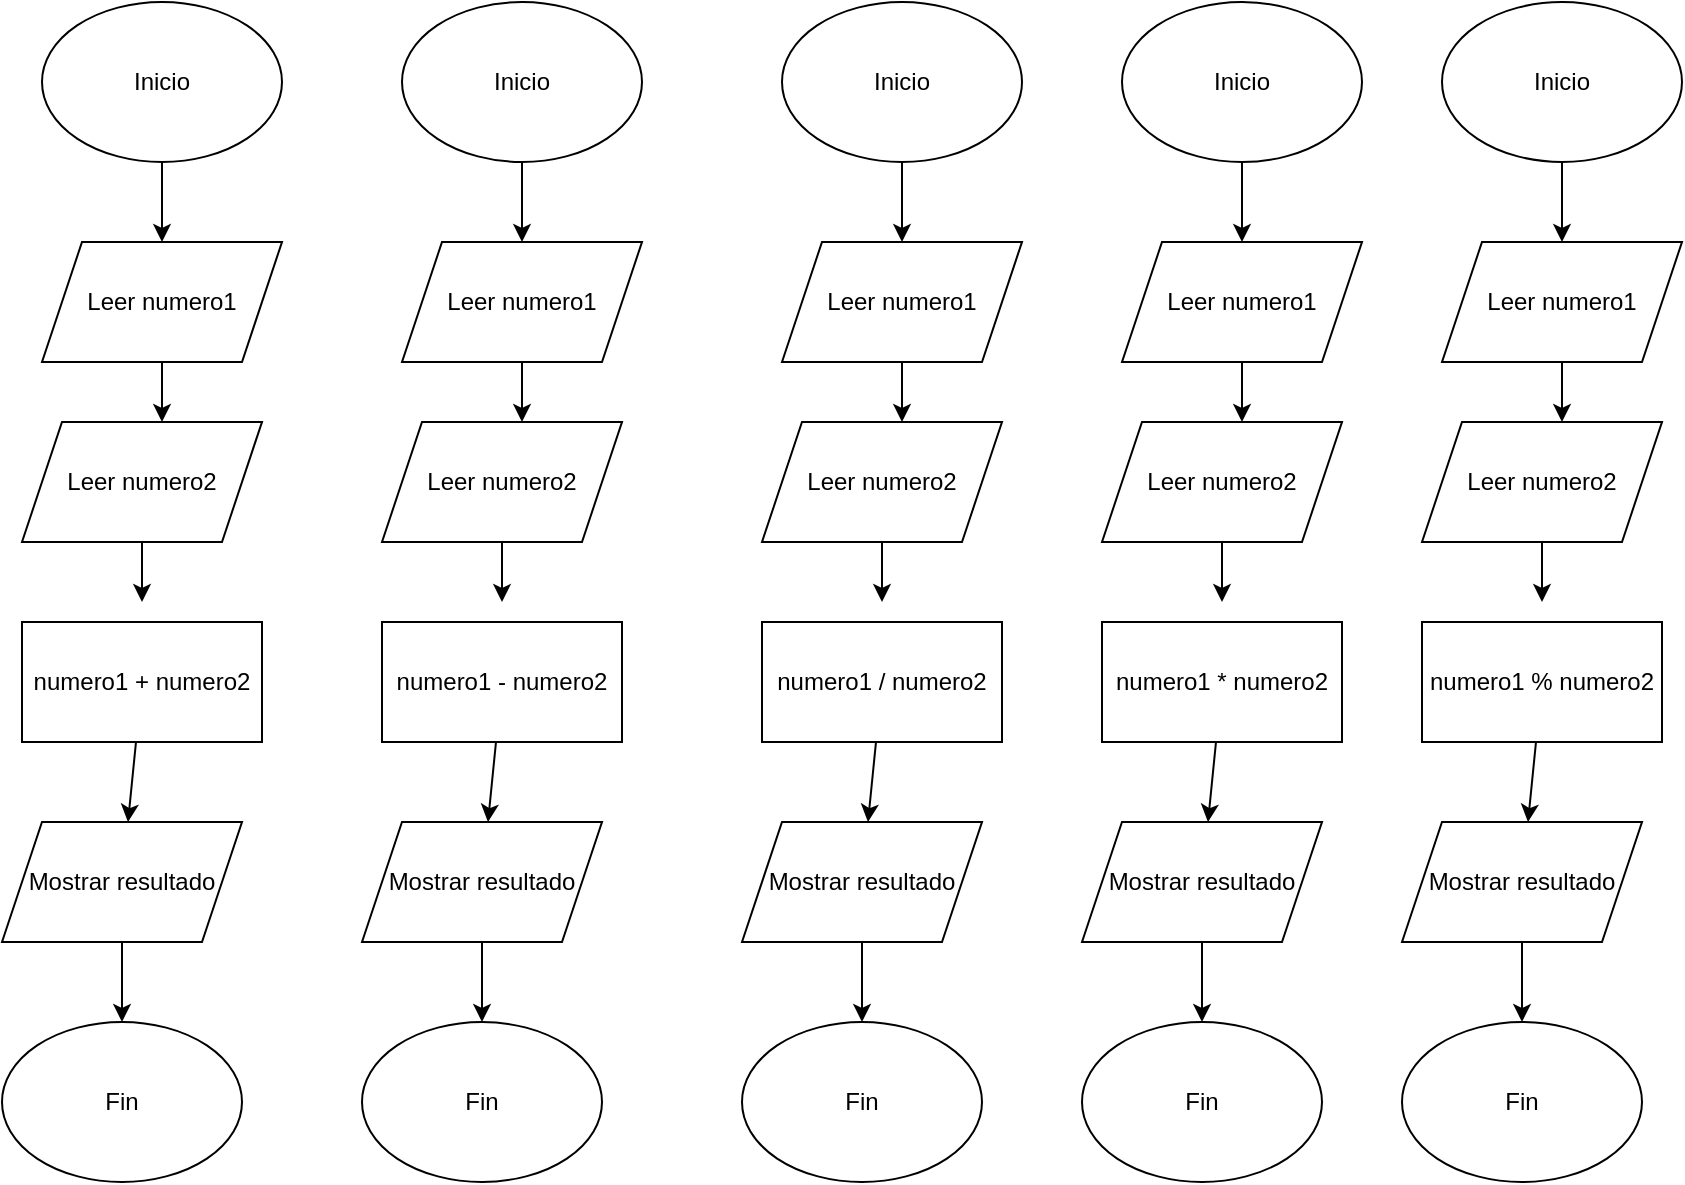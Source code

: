<mxfile>
    <diagram id="7-_-SQNRHe83D30T3gIb" name="Page-1">
        <mxGraphModel dx="868" dy="784" grid="1" gridSize="10" guides="1" tooltips="1" connect="1" arrows="1" fold="1" page="1" pageScale="1" pageWidth="827" pageHeight="1169" math="0" shadow="0">
            <root>
                <mxCell id="0"/>
                <mxCell id="1" parent="0"/>
                <mxCell id="5" value="" style="edgeStyle=none;html=1;" edge="1" parent="1" source="2" target="3">
                    <mxGeometry relative="1" as="geometry"/>
                </mxCell>
                <mxCell id="2" value="Inicio&lt;br&gt;" style="ellipse;whiteSpace=wrap;html=1;" vertex="1" parent="1">
                    <mxGeometry x="50" y="20" width="120" height="80" as="geometry"/>
                </mxCell>
                <mxCell id="6" value="" style="edgeStyle=none;html=1;" edge="1" parent="1" source="3">
                    <mxGeometry relative="1" as="geometry">
                        <mxPoint x="110" y="230" as="targetPoint"/>
                    </mxGeometry>
                </mxCell>
                <mxCell id="3" value="Leer numero1" style="shape=parallelogram;perimeter=parallelogramPerimeter;whiteSpace=wrap;html=1;fixedSize=1;" vertex="1" parent="1">
                    <mxGeometry x="50" y="140" width="120" height="60" as="geometry"/>
                </mxCell>
                <mxCell id="10" style="edgeStyle=none;html=1;" edge="1" parent="1" source="4">
                    <mxGeometry relative="1" as="geometry">
                        <mxPoint x="100" y="320" as="targetPoint"/>
                    </mxGeometry>
                </mxCell>
                <mxCell id="4" value="Leer numero2" style="shape=parallelogram;perimeter=parallelogramPerimeter;whiteSpace=wrap;html=1;fixedSize=1;" vertex="1" parent="1">
                    <mxGeometry x="40" y="230" width="120" height="60" as="geometry"/>
                </mxCell>
                <mxCell id="11" value="" style="edgeStyle=none;html=1;" edge="1" parent="1" source="7" target="8">
                    <mxGeometry relative="1" as="geometry"/>
                </mxCell>
                <mxCell id="7" value="numero1 + numero2" style="rounded=0;whiteSpace=wrap;html=1;" vertex="1" parent="1">
                    <mxGeometry x="40" y="330" width="120" height="60" as="geometry"/>
                </mxCell>
                <mxCell id="12" value="" style="edgeStyle=none;html=1;" edge="1" parent="1" source="8" target="9">
                    <mxGeometry relative="1" as="geometry"/>
                </mxCell>
                <mxCell id="8" value="Mostrar resultado" style="shape=parallelogram;perimeter=parallelogramPerimeter;whiteSpace=wrap;html=1;fixedSize=1;" vertex="1" parent="1">
                    <mxGeometry x="30" y="430" width="120" height="60" as="geometry"/>
                </mxCell>
                <mxCell id="9" value="Fin" style="ellipse;whiteSpace=wrap;html=1;" vertex="1" parent="1">
                    <mxGeometry x="30" y="530" width="120" height="80" as="geometry"/>
                </mxCell>
                <mxCell id="45" value="" style="edgeStyle=none;html=1;" edge="1" parent="1" source="46" target="48">
                    <mxGeometry relative="1" as="geometry"/>
                </mxCell>
                <mxCell id="46" value="Inicio&lt;br&gt;" style="ellipse;whiteSpace=wrap;html=1;" vertex="1" parent="1">
                    <mxGeometry x="230" y="20" width="120" height="80" as="geometry"/>
                </mxCell>
                <mxCell id="47" value="" style="edgeStyle=none;html=1;" edge="1" parent="1" source="48">
                    <mxGeometry relative="1" as="geometry">
                        <mxPoint x="290" y="230" as="targetPoint"/>
                    </mxGeometry>
                </mxCell>
                <mxCell id="48" value="Leer numero1" style="shape=parallelogram;perimeter=parallelogramPerimeter;whiteSpace=wrap;html=1;fixedSize=1;" vertex="1" parent="1">
                    <mxGeometry x="230" y="140" width="120" height="60" as="geometry"/>
                </mxCell>
                <mxCell id="49" style="edgeStyle=none;html=1;" edge="1" parent="1" source="50">
                    <mxGeometry relative="1" as="geometry">
                        <mxPoint x="280" y="320" as="targetPoint"/>
                    </mxGeometry>
                </mxCell>
                <mxCell id="50" value="Leer numero2" style="shape=parallelogram;perimeter=parallelogramPerimeter;whiteSpace=wrap;html=1;fixedSize=1;" vertex="1" parent="1">
                    <mxGeometry x="220" y="230" width="120" height="60" as="geometry"/>
                </mxCell>
                <mxCell id="51" value="" style="edgeStyle=none;html=1;" edge="1" parent="1" source="52" target="54">
                    <mxGeometry relative="1" as="geometry"/>
                </mxCell>
                <mxCell id="52" value="numero1 - numero2" style="rounded=0;whiteSpace=wrap;html=1;" vertex="1" parent="1">
                    <mxGeometry x="220" y="330" width="120" height="60" as="geometry"/>
                </mxCell>
                <mxCell id="53" value="" style="edgeStyle=none;html=1;" edge="1" parent="1" source="54" target="55">
                    <mxGeometry relative="1" as="geometry"/>
                </mxCell>
                <mxCell id="54" value="Mostrar resultado" style="shape=parallelogram;perimeter=parallelogramPerimeter;whiteSpace=wrap;html=1;fixedSize=1;" vertex="1" parent="1">
                    <mxGeometry x="210" y="430" width="120" height="60" as="geometry"/>
                </mxCell>
                <mxCell id="55" value="Fin" style="ellipse;whiteSpace=wrap;html=1;" vertex="1" parent="1">
                    <mxGeometry x="210" y="530" width="120" height="80" as="geometry"/>
                </mxCell>
                <mxCell id="56" value="" style="edgeStyle=none;html=1;" edge="1" parent="1" source="57" target="59">
                    <mxGeometry relative="1" as="geometry"/>
                </mxCell>
                <mxCell id="57" value="Inicio&lt;br&gt;" style="ellipse;whiteSpace=wrap;html=1;" vertex="1" parent="1">
                    <mxGeometry x="420" y="20" width="120" height="80" as="geometry"/>
                </mxCell>
                <mxCell id="58" value="" style="edgeStyle=none;html=1;" edge="1" parent="1" source="59">
                    <mxGeometry relative="1" as="geometry">
                        <mxPoint x="480" y="230" as="targetPoint"/>
                    </mxGeometry>
                </mxCell>
                <mxCell id="59" value="Leer numero1" style="shape=parallelogram;perimeter=parallelogramPerimeter;whiteSpace=wrap;html=1;fixedSize=1;" vertex="1" parent="1">
                    <mxGeometry x="420" y="140" width="120" height="60" as="geometry"/>
                </mxCell>
                <mxCell id="60" style="edgeStyle=none;html=1;" edge="1" parent="1" source="61">
                    <mxGeometry relative="1" as="geometry">
                        <mxPoint x="470" y="320" as="targetPoint"/>
                    </mxGeometry>
                </mxCell>
                <mxCell id="61" value="Leer numero2" style="shape=parallelogram;perimeter=parallelogramPerimeter;whiteSpace=wrap;html=1;fixedSize=1;" vertex="1" parent="1">
                    <mxGeometry x="410" y="230" width="120" height="60" as="geometry"/>
                </mxCell>
                <mxCell id="62" value="" style="edgeStyle=none;html=1;" edge="1" parent="1" source="63" target="65">
                    <mxGeometry relative="1" as="geometry"/>
                </mxCell>
                <mxCell id="63" value="numero1 / numero2" style="rounded=0;whiteSpace=wrap;html=1;" vertex="1" parent="1">
                    <mxGeometry x="410" y="330" width="120" height="60" as="geometry"/>
                </mxCell>
                <mxCell id="64" value="" style="edgeStyle=none;html=1;" edge="1" parent="1" source="65" target="66">
                    <mxGeometry relative="1" as="geometry"/>
                </mxCell>
                <mxCell id="65" value="Mostrar resultado" style="shape=parallelogram;perimeter=parallelogramPerimeter;whiteSpace=wrap;html=1;fixedSize=1;" vertex="1" parent="1">
                    <mxGeometry x="400" y="430" width="120" height="60" as="geometry"/>
                </mxCell>
                <mxCell id="66" value="Fin" style="ellipse;whiteSpace=wrap;html=1;" vertex="1" parent="1">
                    <mxGeometry x="400" y="530" width="120" height="80" as="geometry"/>
                </mxCell>
                <mxCell id="67" value="" style="edgeStyle=none;html=1;" edge="1" parent="1" source="68" target="70">
                    <mxGeometry relative="1" as="geometry"/>
                </mxCell>
                <mxCell id="68" value="Inicio&lt;br&gt;" style="ellipse;whiteSpace=wrap;html=1;" vertex="1" parent="1">
                    <mxGeometry x="590" y="20" width="120" height="80" as="geometry"/>
                </mxCell>
                <mxCell id="69" value="" style="edgeStyle=none;html=1;" edge="1" parent="1" source="70">
                    <mxGeometry relative="1" as="geometry">
                        <mxPoint x="650" y="230" as="targetPoint"/>
                    </mxGeometry>
                </mxCell>
                <mxCell id="70" value="Leer numero1" style="shape=parallelogram;perimeter=parallelogramPerimeter;whiteSpace=wrap;html=1;fixedSize=1;" vertex="1" parent="1">
                    <mxGeometry x="590" y="140" width="120" height="60" as="geometry"/>
                </mxCell>
                <mxCell id="71" style="edgeStyle=none;html=1;" edge="1" parent="1" source="72">
                    <mxGeometry relative="1" as="geometry">
                        <mxPoint x="640" y="320" as="targetPoint"/>
                    </mxGeometry>
                </mxCell>
                <mxCell id="72" value="Leer numero2" style="shape=parallelogram;perimeter=parallelogramPerimeter;whiteSpace=wrap;html=1;fixedSize=1;" vertex="1" parent="1">
                    <mxGeometry x="580" y="230" width="120" height="60" as="geometry"/>
                </mxCell>
                <mxCell id="73" value="" style="edgeStyle=none;html=1;" edge="1" parent="1" source="74" target="76">
                    <mxGeometry relative="1" as="geometry"/>
                </mxCell>
                <mxCell id="74" value="numero1 * numero2" style="rounded=0;whiteSpace=wrap;html=1;" vertex="1" parent="1">
                    <mxGeometry x="580" y="330" width="120" height="60" as="geometry"/>
                </mxCell>
                <mxCell id="75" value="" style="edgeStyle=none;html=1;" edge="1" parent="1" source="76" target="77">
                    <mxGeometry relative="1" as="geometry"/>
                </mxCell>
                <mxCell id="76" value="Mostrar resultado" style="shape=parallelogram;perimeter=parallelogramPerimeter;whiteSpace=wrap;html=1;fixedSize=1;" vertex="1" parent="1">
                    <mxGeometry x="570" y="430" width="120" height="60" as="geometry"/>
                </mxCell>
                <mxCell id="77" value="Fin" style="ellipse;whiteSpace=wrap;html=1;" vertex="1" parent="1">
                    <mxGeometry x="570" y="530" width="120" height="80" as="geometry"/>
                </mxCell>
                <mxCell id="78" value="" style="edgeStyle=none;html=1;" edge="1" parent="1" source="79" target="81">
                    <mxGeometry relative="1" as="geometry"/>
                </mxCell>
                <mxCell id="79" value="Inicio&lt;br&gt;" style="ellipse;whiteSpace=wrap;html=1;" vertex="1" parent="1">
                    <mxGeometry x="750" y="20" width="120" height="80" as="geometry"/>
                </mxCell>
                <mxCell id="80" value="" style="edgeStyle=none;html=1;" edge="1" parent="1" source="81">
                    <mxGeometry relative="1" as="geometry">
                        <mxPoint x="810" y="230" as="targetPoint"/>
                    </mxGeometry>
                </mxCell>
                <mxCell id="81" value="Leer numero1" style="shape=parallelogram;perimeter=parallelogramPerimeter;whiteSpace=wrap;html=1;fixedSize=1;" vertex="1" parent="1">
                    <mxGeometry x="750" y="140" width="120" height="60" as="geometry"/>
                </mxCell>
                <mxCell id="82" style="edgeStyle=none;html=1;" edge="1" parent="1" source="83">
                    <mxGeometry relative="1" as="geometry">
                        <mxPoint x="800" y="320" as="targetPoint"/>
                    </mxGeometry>
                </mxCell>
                <mxCell id="83" value="Leer numero2" style="shape=parallelogram;perimeter=parallelogramPerimeter;whiteSpace=wrap;html=1;fixedSize=1;" vertex="1" parent="1">
                    <mxGeometry x="740" y="230" width="120" height="60" as="geometry"/>
                </mxCell>
                <mxCell id="84" value="" style="edgeStyle=none;html=1;" edge="1" parent="1" source="85" target="87">
                    <mxGeometry relative="1" as="geometry"/>
                </mxCell>
                <mxCell id="85" value="numero1 % numero2" style="rounded=0;whiteSpace=wrap;html=1;" vertex="1" parent="1">
                    <mxGeometry x="740" y="330" width="120" height="60" as="geometry"/>
                </mxCell>
                <mxCell id="86" value="" style="edgeStyle=none;html=1;" edge="1" parent="1" source="87" target="88">
                    <mxGeometry relative="1" as="geometry"/>
                </mxCell>
                <mxCell id="87" value="Mostrar resultado" style="shape=parallelogram;perimeter=parallelogramPerimeter;whiteSpace=wrap;html=1;fixedSize=1;" vertex="1" parent="1">
                    <mxGeometry x="730" y="430" width="120" height="60" as="geometry"/>
                </mxCell>
                <mxCell id="88" value="Fin" style="ellipse;whiteSpace=wrap;html=1;" vertex="1" parent="1">
                    <mxGeometry x="730" y="530" width="120" height="80" as="geometry"/>
                </mxCell>
            </root>
        </mxGraphModel>
    </diagram>
</mxfile>